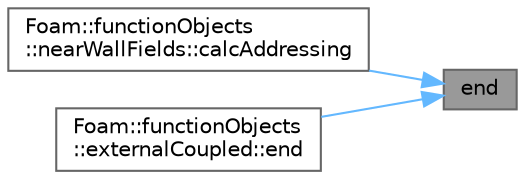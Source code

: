 digraph "end"
{
 // LATEX_PDF_SIZE
  bgcolor="transparent";
  edge [fontname=Helvetica,fontsize=10,labelfontname=Helvetica,labelfontsize=10];
  node [fontname=Helvetica,fontsize=10,shape=box,height=0.2,width=0.4];
  rankdir="RL";
  Node1 [id="Node000001",label="end",height=0.2,width=0.4,color="gray40", fillcolor="grey60", style="filled", fontcolor="black",tooltip=" "];
  Node1 -> Node2 [id="edge1_Node000001_Node000002",dir="back",color="steelblue1",style="solid",tooltip=" "];
  Node2 [id="Node000002",label="Foam::functionObjects\l::nearWallFields::calcAddressing",height=0.2,width=0.4,color="grey40", fillcolor="white", style="filled",URL="$classFoam_1_1functionObjects_1_1nearWallFields.html#a7097a017d4eac4116d58a3cdbf507891",tooltip=" "];
  Node1 -> Node3 [id="edge2_Node000001_Node000003",dir="back",color="steelblue1",style="solid",tooltip=" "];
  Node3 [id="Node000003",label="Foam::functionObjects\l::externalCoupled::end",height=0.2,width=0.4,color="grey40", fillcolor="white", style="filled",URL="$classFoam_1_1functionObjects_1_1externalCoupled.html#af545ab12986d2fe462f1013c3bafb5f3",tooltip=" "];
}
